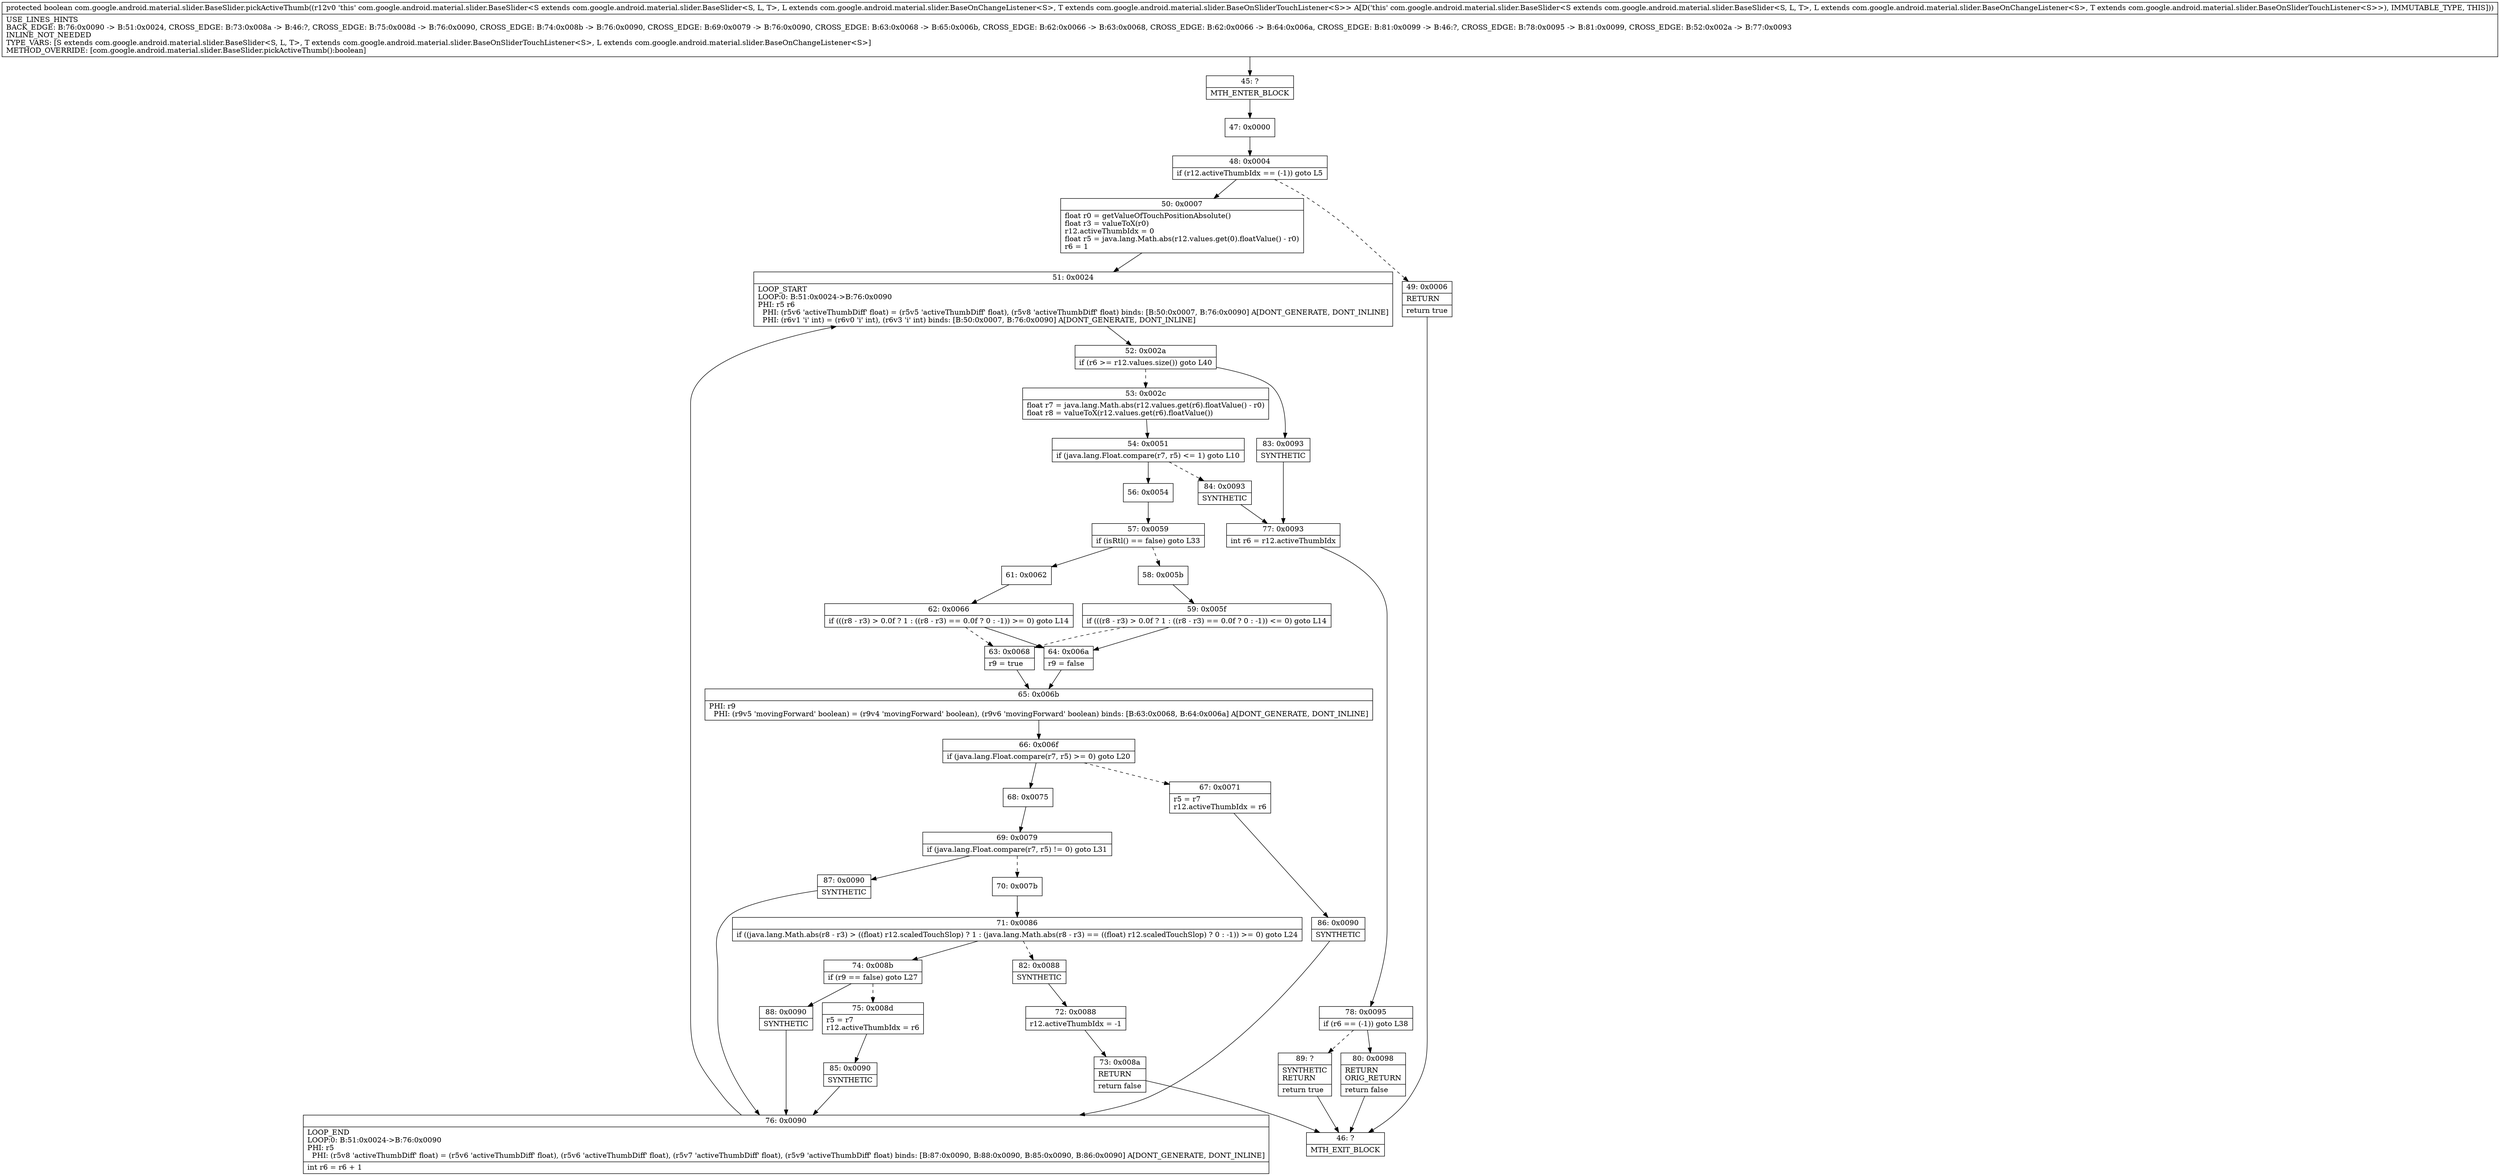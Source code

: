 digraph "CFG forcom.google.android.material.slider.BaseSlider.pickActiveThumb()Z" {
Node_45 [shape=record,label="{45\:\ ?|MTH_ENTER_BLOCK\l}"];
Node_47 [shape=record,label="{47\:\ 0x0000}"];
Node_48 [shape=record,label="{48\:\ 0x0004|if (r12.activeThumbIdx == (\-1)) goto L5\l}"];
Node_49 [shape=record,label="{49\:\ 0x0006|RETURN\l|return true\l}"];
Node_46 [shape=record,label="{46\:\ ?|MTH_EXIT_BLOCK\l}"];
Node_50 [shape=record,label="{50\:\ 0x0007|float r0 = getValueOfTouchPositionAbsolute()\lfloat r3 = valueToX(r0)\lr12.activeThumbIdx = 0\lfloat r5 = java.lang.Math.abs(r12.values.get(0).floatValue() \- r0)\lr6 = 1\l}"];
Node_51 [shape=record,label="{51\:\ 0x0024|LOOP_START\lLOOP:0: B:51:0x0024\-\>B:76:0x0090\lPHI: r5 r6 \l  PHI: (r5v6 'activeThumbDiff' float) = (r5v5 'activeThumbDiff' float), (r5v8 'activeThumbDiff' float) binds: [B:50:0x0007, B:76:0x0090] A[DONT_GENERATE, DONT_INLINE]\l  PHI: (r6v1 'i' int) = (r6v0 'i' int), (r6v3 'i' int) binds: [B:50:0x0007, B:76:0x0090] A[DONT_GENERATE, DONT_INLINE]\l}"];
Node_52 [shape=record,label="{52\:\ 0x002a|if (r6 \>= r12.values.size()) goto L40\l}"];
Node_53 [shape=record,label="{53\:\ 0x002c|float r7 = java.lang.Math.abs(r12.values.get(r6).floatValue() \- r0)\lfloat r8 = valueToX(r12.values.get(r6).floatValue())\l}"];
Node_54 [shape=record,label="{54\:\ 0x0051|if (java.lang.Float.compare(r7, r5) \<= 1) goto L10\l}"];
Node_56 [shape=record,label="{56\:\ 0x0054}"];
Node_57 [shape=record,label="{57\:\ 0x0059|if (isRtl() == false) goto L33\l}"];
Node_58 [shape=record,label="{58\:\ 0x005b}"];
Node_59 [shape=record,label="{59\:\ 0x005f|if (((r8 \- r3) \> 0.0f ? 1 : ((r8 \- r3) == 0.0f ? 0 : \-1)) \<= 0) goto L14\l}"];
Node_64 [shape=record,label="{64\:\ 0x006a|r9 = false\l}"];
Node_65 [shape=record,label="{65\:\ 0x006b|PHI: r9 \l  PHI: (r9v5 'movingForward' boolean) = (r9v4 'movingForward' boolean), (r9v6 'movingForward' boolean) binds: [B:63:0x0068, B:64:0x006a] A[DONT_GENERATE, DONT_INLINE]\l}"];
Node_66 [shape=record,label="{66\:\ 0x006f|if (java.lang.Float.compare(r7, r5) \>= 0) goto L20\l}"];
Node_67 [shape=record,label="{67\:\ 0x0071|r5 = r7\lr12.activeThumbIdx = r6\l}"];
Node_86 [shape=record,label="{86\:\ 0x0090|SYNTHETIC\l}"];
Node_76 [shape=record,label="{76\:\ 0x0090|LOOP_END\lLOOP:0: B:51:0x0024\-\>B:76:0x0090\lPHI: r5 \l  PHI: (r5v8 'activeThumbDiff' float) = (r5v6 'activeThumbDiff' float), (r5v6 'activeThumbDiff' float), (r5v7 'activeThumbDiff' float), (r5v9 'activeThumbDiff' float) binds: [B:87:0x0090, B:88:0x0090, B:85:0x0090, B:86:0x0090] A[DONT_GENERATE, DONT_INLINE]\l|int r6 = r6 + 1\l}"];
Node_68 [shape=record,label="{68\:\ 0x0075}"];
Node_69 [shape=record,label="{69\:\ 0x0079|if (java.lang.Float.compare(r7, r5) != 0) goto L31\l}"];
Node_70 [shape=record,label="{70\:\ 0x007b}"];
Node_71 [shape=record,label="{71\:\ 0x0086|if ((java.lang.Math.abs(r8 \- r3) \> ((float) r12.scaledTouchSlop) ? 1 : (java.lang.Math.abs(r8 \- r3) == ((float) r12.scaledTouchSlop) ? 0 : \-1)) \>= 0) goto L24\l}"];
Node_74 [shape=record,label="{74\:\ 0x008b|if (r9 == false) goto L27\l}"];
Node_75 [shape=record,label="{75\:\ 0x008d|r5 = r7\lr12.activeThumbIdx = r6\l}"];
Node_85 [shape=record,label="{85\:\ 0x0090|SYNTHETIC\l}"];
Node_88 [shape=record,label="{88\:\ 0x0090|SYNTHETIC\l}"];
Node_82 [shape=record,label="{82\:\ 0x0088|SYNTHETIC\l}"];
Node_72 [shape=record,label="{72\:\ 0x0088|r12.activeThumbIdx = \-1\l}"];
Node_73 [shape=record,label="{73\:\ 0x008a|RETURN\l|return false\l}"];
Node_87 [shape=record,label="{87\:\ 0x0090|SYNTHETIC\l}"];
Node_63 [shape=record,label="{63\:\ 0x0068|r9 = true\l}"];
Node_61 [shape=record,label="{61\:\ 0x0062}"];
Node_62 [shape=record,label="{62\:\ 0x0066|if (((r8 \- r3) \> 0.0f ? 1 : ((r8 \- r3) == 0.0f ? 0 : \-1)) \>= 0) goto L14\l}"];
Node_84 [shape=record,label="{84\:\ 0x0093|SYNTHETIC\l}"];
Node_77 [shape=record,label="{77\:\ 0x0093|int r6 = r12.activeThumbIdx\l}"];
Node_78 [shape=record,label="{78\:\ 0x0095|if (r6 == (\-1)) goto L38\l}"];
Node_80 [shape=record,label="{80\:\ 0x0098|RETURN\lORIG_RETURN\l|return false\l}"];
Node_89 [shape=record,label="{89\:\ ?|SYNTHETIC\lRETURN\l|return true\l}"];
Node_83 [shape=record,label="{83\:\ 0x0093|SYNTHETIC\l}"];
MethodNode[shape=record,label="{protected boolean com.google.android.material.slider.BaseSlider.pickActiveThumb((r12v0 'this' com.google.android.material.slider.BaseSlider\<S extends com.google.android.material.slider.BaseSlider\<S, L, T\>, L extends com.google.android.material.slider.BaseOnChangeListener\<S\>, T extends com.google.android.material.slider.BaseOnSliderTouchListener\<S\>\> A[D('this' com.google.android.material.slider.BaseSlider\<S extends com.google.android.material.slider.BaseSlider\<S, L, T\>, L extends com.google.android.material.slider.BaseOnChangeListener\<S\>, T extends com.google.android.material.slider.BaseOnSliderTouchListener\<S\>\>), IMMUTABLE_TYPE, THIS]))  | USE_LINES_HINTS\lBACK_EDGE: B:76:0x0090 \-\> B:51:0x0024, CROSS_EDGE: B:73:0x008a \-\> B:46:?, CROSS_EDGE: B:75:0x008d \-\> B:76:0x0090, CROSS_EDGE: B:74:0x008b \-\> B:76:0x0090, CROSS_EDGE: B:69:0x0079 \-\> B:76:0x0090, CROSS_EDGE: B:63:0x0068 \-\> B:65:0x006b, CROSS_EDGE: B:62:0x0066 \-\> B:63:0x0068, CROSS_EDGE: B:62:0x0066 \-\> B:64:0x006a, CROSS_EDGE: B:81:0x0099 \-\> B:46:?, CROSS_EDGE: B:78:0x0095 \-\> B:81:0x0099, CROSS_EDGE: B:52:0x002a \-\> B:77:0x0093\lINLINE_NOT_NEEDED\lTYPE_VARS: [S extends com.google.android.material.slider.BaseSlider\<S, L, T\>, T extends com.google.android.material.slider.BaseOnSliderTouchListener\<S\>, L extends com.google.android.material.slider.BaseOnChangeListener\<S\>]\lMETHOD_OVERRIDE: [com.google.android.material.slider.BaseSlider.pickActiveThumb():boolean]\l}"];
MethodNode -> Node_45;Node_45 -> Node_47;
Node_47 -> Node_48;
Node_48 -> Node_49[style=dashed];
Node_48 -> Node_50;
Node_49 -> Node_46;
Node_50 -> Node_51;
Node_51 -> Node_52;
Node_52 -> Node_53[style=dashed];
Node_52 -> Node_83;
Node_53 -> Node_54;
Node_54 -> Node_56;
Node_54 -> Node_84[style=dashed];
Node_56 -> Node_57;
Node_57 -> Node_58[style=dashed];
Node_57 -> Node_61;
Node_58 -> Node_59;
Node_59 -> Node_64;
Node_59 -> Node_63[style=dashed];
Node_64 -> Node_65;
Node_65 -> Node_66;
Node_66 -> Node_67[style=dashed];
Node_66 -> Node_68;
Node_67 -> Node_86;
Node_86 -> Node_76;
Node_76 -> Node_51;
Node_68 -> Node_69;
Node_69 -> Node_70[style=dashed];
Node_69 -> Node_87;
Node_70 -> Node_71;
Node_71 -> Node_74;
Node_71 -> Node_82[style=dashed];
Node_74 -> Node_75[style=dashed];
Node_74 -> Node_88;
Node_75 -> Node_85;
Node_85 -> Node_76;
Node_88 -> Node_76;
Node_82 -> Node_72;
Node_72 -> Node_73;
Node_73 -> Node_46;
Node_87 -> Node_76;
Node_63 -> Node_65;
Node_61 -> Node_62;
Node_62 -> Node_63[style=dashed];
Node_62 -> Node_64;
Node_84 -> Node_77;
Node_77 -> Node_78;
Node_78 -> Node_80;
Node_78 -> Node_89[style=dashed];
Node_80 -> Node_46;
Node_89 -> Node_46;
Node_83 -> Node_77;
}

